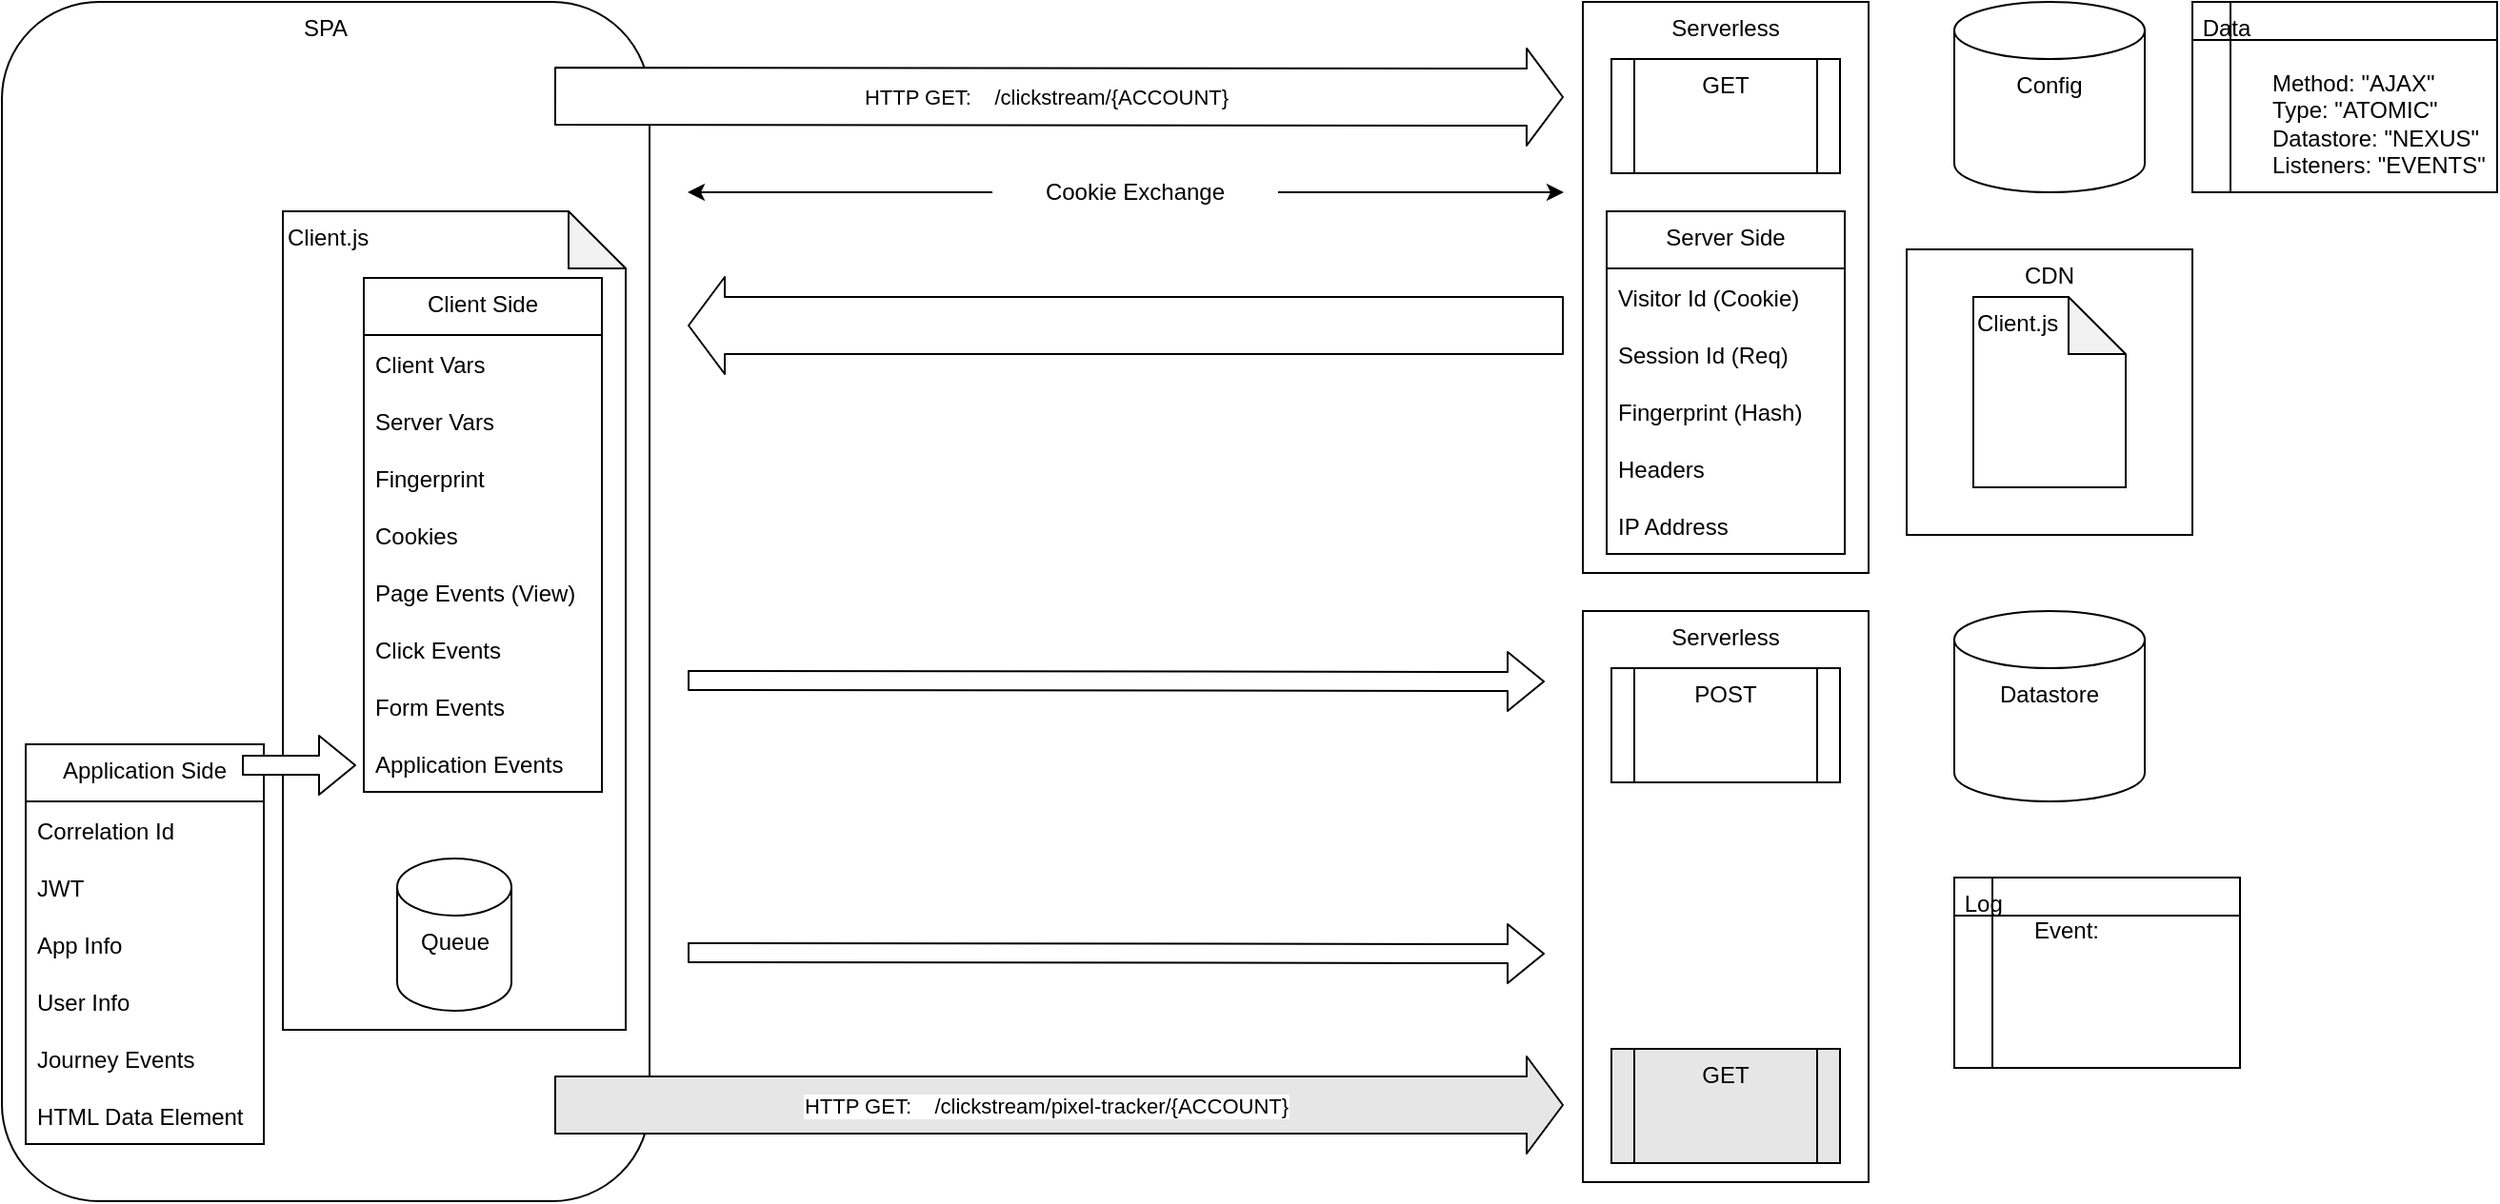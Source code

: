 <mxfile version="15.3.8" type="github">
  <diagram id="eAhy2NpeJ8kPdQk6M6c4" name="Page-1">
    <mxGraphModel dx="2404" dy="910" grid="1" gridSize="10" guides="1" tooltips="1" connect="1" arrows="1" fold="1" page="1" pageScale="1" pageWidth="850" pageHeight="1100" math="0" shadow="0">
      <root>
        <mxCell id="0" />
        <mxCell id="1" parent="0" />
        <mxCell id="rogJ5lGElAQyd50u1B-l-1" value="SPA" style="rounded=1;whiteSpace=wrap;html=1;verticalAlign=top;" vertex="1" parent="1">
          <mxGeometry x="-150" y="80" width="340" height="630" as="geometry" />
        </mxCell>
        <mxCell id="rogJ5lGElAQyd50u1B-l-2" value="Client.js" style="shape=note;whiteSpace=wrap;html=1;backgroundOutline=1;darkOpacity=0.05;verticalAlign=top;align=left;" vertex="1" parent="1">
          <mxGeometry x="-2.5" y="190" width="180" height="430" as="geometry" />
        </mxCell>
        <mxCell id="rogJ5lGElAQyd50u1B-l-4" value="Serverless" style="rounded=0;whiteSpace=wrap;html=1;verticalAlign=top;" vertex="1" parent="1">
          <mxGeometry x="680" y="80" width="150" height="300" as="geometry" />
        </mxCell>
        <mxCell id="rogJ5lGElAQyd50u1B-l-9" value="" style="shape=flexArrow;endArrow=classic;html=1;width=30;fillColor=default;" edge="1" parent="1">
          <mxGeometry width="50" height="50" relative="1" as="geometry">
            <mxPoint x="670" y="250" as="sourcePoint" />
            <mxPoint x="210" y="250" as="targetPoint" />
          </mxGeometry>
        </mxCell>
        <mxCell id="rogJ5lGElAQyd50u1B-l-11" value="CDN" style="rounded=0;whiteSpace=wrap;html=1;verticalAlign=top;" vertex="1" parent="1">
          <mxGeometry x="850" y="210" width="150" height="150" as="geometry" />
        </mxCell>
        <mxCell id="rogJ5lGElAQyd50u1B-l-12" value="GET" style="shape=process;whiteSpace=wrap;html=1;backgroundOutline=1;verticalAlign=top;" vertex="1" parent="1">
          <mxGeometry x="695" y="110" width="120" height="60" as="geometry" />
        </mxCell>
        <mxCell id="rogJ5lGElAQyd50u1B-l-13" value="" style="endArrow=classic;startArrow=none;html=1;" edge="1" parent="1" source="rogJ5lGElAQyd50u1B-l-14">
          <mxGeometry width="50" height="50" relative="1" as="geometry">
            <mxPoint x="210" y="180" as="sourcePoint" />
            <mxPoint x="670" y="180" as="targetPoint" />
          </mxGeometry>
        </mxCell>
        <mxCell id="rogJ5lGElAQyd50u1B-l-14" value="Cookie Exchange" style="text;html=1;strokeColor=none;fillColor=none;align=center;verticalAlign=middle;whiteSpace=wrap;rounded=0;" vertex="1" parent="1">
          <mxGeometry x="370" y="170" width="150" height="20" as="geometry" />
        </mxCell>
        <mxCell id="rogJ5lGElAQyd50u1B-l-15" value="" style="endArrow=none;startArrow=classic;html=1;" edge="1" parent="1" target="rogJ5lGElAQyd50u1B-l-14">
          <mxGeometry width="50" height="50" relative="1" as="geometry">
            <mxPoint x="210" y="180" as="sourcePoint" />
            <mxPoint x="670" y="180" as="targetPoint" />
          </mxGeometry>
        </mxCell>
        <mxCell id="rogJ5lGElAQyd50u1B-l-17" value="Config" style="shape=cylinder3;whiteSpace=wrap;html=1;boundedLbl=1;backgroundOutline=1;size=15;verticalAlign=top;" vertex="1" parent="1">
          <mxGeometry x="875" y="80" width="100" height="100" as="geometry" />
        </mxCell>
        <mxCell id="rogJ5lGElAQyd50u1B-l-19" value="Client.js" style="shape=note;whiteSpace=wrap;html=1;backgroundOutline=1;darkOpacity=0.05;verticalAlign=top;align=left;" vertex="1" parent="1">
          <mxGeometry x="885" y="235" width="80" height="100" as="geometry" />
        </mxCell>
        <mxCell id="rogJ5lGElAQyd50u1B-l-23" value="Serverless" style="rounded=0;whiteSpace=wrap;html=1;verticalAlign=top;" vertex="1" parent="1">
          <mxGeometry x="680" y="400" width="150" height="300" as="geometry" />
        </mxCell>
        <mxCell id="rogJ5lGElAQyd50u1B-l-21" value="POST" style="shape=process;whiteSpace=wrap;html=1;backgroundOutline=1;verticalAlign=top;" vertex="1" parent="1">
          <mxGeometry x="695" y="430" width="120" height="60" as="geometry" />
        </mxCell>
        <mxCell id="rogJ5lGElAQyd50u1B-l-24" value="Datastore" style="shape=cylinder3;whiteSpace=wrap;html=1;boundedLbl=1;backgroundOutline=1;size=15;verticalAlign=top;" vertex="1" parent="1">
          <mxGeometry x="875" y="400" width="100" height="100" as="geometry" />
        </mxCell>
        <mxCell id="rogJ5lGElAQyd50u1B-l-25" value="Server Side" style="swimlane;fontStyle=0;childLayout=stackLayout;horizontal=1;startSize=30;horizontalStack=0;resizeParent=1;resizeParentMax=0;resizeLast=0;collapsible=1;marginBottom=0;verticalAlign=top;" vertex="1" parent="1">
          <mxGeometry x="692.5" y="190" width="125" height="180" as="geometry">
            <mxRectangle x="692.5" y="190" width="50" height="30" as="alternateBounds" />
          </mxGeometry>
        </mxCell>
        <mxCell id="rogJ5lGElAQyd50u1B-l-26" value="Visitor Id (Cookie)" style="text;strokeColor=none;fillColor=none;align=left;verticalAlign=middle;spacingLeft=4;spacingRight=4;overflow=hidden;points=[[0,0.5],[1,0.5]];portConstraint=eastwest;rotatable=0;" vertex="1" parent="rogJ5lGElAQyd50u1B-l-25">
          <mxGeometry y="30" width="125" height="30" as="geometry" />
        </mxCell>
        <mxCell id="rogJ5lGElAQyd50u1B-l-27" value="Session Id (Req)" style="text;strokeColor=none;fillColor=none;align=left;verticalAlign=middle;spacingLeft=4;spacingRight=4;overflow=hidden;points=[[0,0.5],[1,0.5]];portConstraint=eastwest;rotatable=0;" vertex="1" parent="rogJ5lGElAQyd50u1B-l-25">
          <mxGeometry y="60" width="125" height="30" as="geometry" />
        </mxCell>
        <mxCell id="rogJ5lGElAQyd50u1B-l-28" value="Fingerprint (Hash)" style="text;strokeColor=none;fillColor=none;align=left;verticalAlign=middle;spacingLeft=4;spacingRight=4;overflow=hidden;points=[[0,0.5],[1,0.5]];portConstraint=eastwest;rotatable=0;" vertex="1" parent="rogJ5lGElAQyd50u1B-l-25">
          <mxGeometry y="90" width="125" height="30" as="geometry" />
        </mxCell>
        <mxCell id="rogJ5lGElAQyd50u1B-l-30" value="Headers" style="text;strokeColor=none;fillColor=none;align=left;verticalAlign=middle;spacingLeft=4;spacingRight=4;overflow=hidden;points=[[0,0.5],[1,0.5]];portConstraint=eastwest;rotatable=0;" vertex="1" parent="rogJ5lGElAQyd50u1B-l-25">
          <mxGeometry y="120" width="125" height="30" as="geometry" />
        </mxCell>
        <mxCell id="rogJ5lGElAQyd50u1B-l-31" value="IP Address" style="text;strokeColor=none;fillColor=none;align=left;verticalAlign=middle;spacingLeft=4;spacingRight=4;overflow=hidden;points=[[0,0.5],[1,0.5]];portConstraint=eastwest;rotatable=0;" vertex="1" parent="rogJ5lGElAQyd50u1B-l-25">
          <mxGeometry y="150" width="125" height="30" as="geometry" />
        </mxCell>
        <mxCell id="rogJ5lGElAQyd50u1B-l-32" value="Client Side" style="swimlane;fontStyle=0;childLayout=stackLayout;horizontal=1;startSize=30;horizontalStack=0;resizeParent=1;resizeParentMax=0;resizeLast=0;collapsible=1;marginBottom=0;verticalAlign=top;" vertex="1" parent="1">
          <mxGeometry x="40" y="225" width="125" height="270" as="geometry">
            <mxRectangle x="692.5" y="190" width="50" height="30" as="alternateBounds" />
          </mxGeometry>
        </mxCell>
        <mxCell id="rogJ5lGElAQyd50u1B-l-59" value="Client Vars" style="text;strokeColor=none;fillColor=none;align=left;verticalAlign=middle;spacingLeft=4;spacingRight=4;overflow=hidden;points=[[0,0.5],[1,0.5]];portConstraint=eastwest;rotatable=0;" vertex="1" parent="rogJ5lGElAQyd50u1B-l-32">
          <mxGeometry y="30" width="125" height="30" as="geometry" />
        </mxCell>
        <mxCell id="rogJ5lGElAQyd50u1B-l-48" value="Server Vars" style="text;strokeColor=none;fillColor=none;align=left;verticalAlign=middle;spacingLeft=4;spacingRight=4;overflow=hidden;points=[[0,0.5],[1,0.5]];portConstraint=eastwest;rotatable=0;" vertex="1" parent="rogJ5lGElAQyd50u1B-l-32">
          <mxGeometry y="60" width="125" height="30" as="geometry" />
        </mxCell>
        <mxCell id="rogJ5lGElAQyd50u1B-l-33" value="Fingerprint" style="text;strokeColor=none;fillColor=none;align=left;verticalAlign=middle;spacingLeft=4;spacingRight=4;overflow=hidden;points=[[0,0.5],[1,0.5]];portConstraint=eastwest;rotatable=0;" vertex="1" parent="rogJ5lGElAQyd50u1B-l-32">
          <mxGeometry y="90" width="125" height="30" as="geometry" />
        </mxCell>
        <mxCell id="rogJ5lGElAQyd50u1B-l-34" value="Cookies" style="text;strokeColor=none;fillColor=none;align=left;verticalAlign=middle;spacingLeft=4;spacingRight=4;overflow=hidden;points=[[0,0.5],[1,0.5]];portConstraint=eastwest;rotatable=0;" vertex="1" parent="rogJ5lGElAQyd50u1B-l-32">
          <mxGeometry y="120" width="125" height="30" as="geometry" />
        </mxCell>
        <mxCell id="rogJ5lGElAQyd50u1B-l-35" value="Page Events (View)" style="text;strokeColor=none;fillColor=none;align=left;verticalAlign=middle;spacingLeft=4;spacingRight=4;overflow=hidden;points=[[0,0.5],[1,0.5]];portConstraint=eastwest;rotatable=0;" vertex="1" parent="rogJ5lGElAQyd50u1B-l-32">
          <mxGeometry y="150" width="125" height="30" as="geometry" />
        </mxCell>
        <mxCell id="rogJ5lGElAQyd50u1B-l-36" value="Click Events" style="text;strokeColor=none;fillColor=none;align=left;verticalAlign=middle;spacingLeft=4;spacingRight=4;overflow=hidden;points=[[0,0.5],[1,0.5]];portConstraint=eastwest;rotatable=0;" vertex="1" parent="rogJ5lGElAQyd50u1B-l-32">
          <mxGeometry y="180" width="125" height="30" as="geometry" />
        </mxCell>
        <mxCell id="rogJ5lGElAQyd50u1B-l-37" value="Form Events" style="text;strokeColor=none;fillColor=none;align=left;verticalAlign=middle;spacingLeft=4;spacingRight=4;overflow=hidden;points=[[0,0.5],[1,0.5]];portConstraint=eastwest;rotatable=0;" vertex="1" parent="rogJ5lGElAQyd50u1B-l-32">
          <mxGeometry y="210" width="125" height="30" as="geometry" />
        </mxCell>
        <mxCell id="rogJ5lGElAQyd50u1B-l-58" value="Application Events" style="text;strokeColor=none;fillColor=none;align=left;verticalAlign=middle;spacingLeft=4;spacingRight=4;overflow=hidden;points=[[0,0.5],[1,0.5]];portConstraint=eastwest;rotatable=0;" vertex="1" parent="rogJ5lGElAQyd50u1B-l-32">
          <mxGeometry y="240" width="125" height="30" as="geometry" />
        </mxCell>
        <mxCell id="rogJ5lGElAQyd50u1B-l-38" value="Application Side" style="swimlane;fontStyle=0;childLayout=stackLayout;horizontal=1;startSize=30;horizontalStack=0;resizeParent=1;resizeParentMax=0;resizeLast=0;collapsible=1;marginBottom=0;verticalAlign=top;" vertex="1" parent="1">
          <mxGeometry x="-137.5" y="470" width="125" height="210" as="geometry">
            <mxRectangle x="692.5" y="190" width="50" height="30" as="alternateBounds" />
          </mxGeometry>
        </mxCell>
        <mxCell id="rogJ5lGElAQyd50u1B-l-68" value="Correlation Id" style="text;strokeColor=none;fillColor=none;align=left;verticalAlign=middle;spacingLeft=4;spacingRight=4;overflow=hidden;points=[[0,0.5],[1,0.5]];portConstraint=eastwest;rotatable=0;" vertex="1" parent="rogJ5lGElAQyd50u1B-l-38">
          <mxGeometry y="30" width="125" height="30" as="geometry" />
        </mxCell>
        <mxCell id="rogJ5lGElAQyd50u1B-l-47" value="JWT" style="text;strokeColor=none;fillColor=none;align=left;verticalAlign=middle;spacingLeft=4;spacingRight=4;overflow=hidden;points=[[0,0.5],[1,0.5]];portConstraint=eastwest;rotatable=0;" vertex="1" parent="rogJ5lGElAQyd50u1B-l-38">
          <mxGeometry y="60" width="125" height="30" as="geometry" />
        </mxCell>
        <mxCell id="rogJ5lGElAQyd50u1B-l-39" value="App Info" style="text;strokeColor=none;fillColor=none;align=left;verticalAlign=middle;spacingLeft=4;spacingRight=4;overflow=hidden;points=[[0,0.5],[1,0.5]];portConstraint=eastwest;rotatable=0;" vertex="1" parent="rogJ5lGElAQyd50u1B-l-38">
          <mxGeometry y="90" width="125" height="30" as="geometry" />
        </mxCell>
        <mxCell id="rogJ5lGElAQyd50u1B-l-40" value="User Info" style="text;strokeColor=none;fillColor=none;align=left;verticalAlign=middle;spacingLeft=4;spacingRight=4;overflow=hidden;points=[[0,0.5],[1,0.5]];portConstraint=eastwest;rotatable=0;" vertex="1" parent="rogJ5lGElAQyd50u1B-l-38">
          <mxGeometry y="120" width="125" height="30" as="geometry" />
        </mxCell>
        <mxCell id="rogJ5lGElAQyd50u1B-l-41" value="Journey Events" style="text;strokeColor=none;fillColor=none;align=left;verticalAlign=middle;spacingLeft=4;spacingRight=4;overflow=hidden;points=[[0,0.5],[1,0.5]];portConstraint=eastwest;rotatable=0;" vertex="1" parent="rogJ5lGElAQyd50u1B-l-38">
          <mxGeometry y="150" width="125" height="30" as="geometry" />
        </mxCell>
        <mxCell id="rogJ5lGElAQyd50u1B-l-66" value="HTML Data Element" style="text;strokeColor=none;fillColor=none;align=left;verticalAlign=middle;spacingLeft=4;spacingRight=4;overflow=hidden;points=[[0,0.5],[1,0.5]];portConstraint=eastwest;rotatable=0;" vertex="1" parent="rogJ5lGElAQyd50u1B-l-38">
          <mxGeometry y="180" width="125" height="30" as="geometry" />
        </mxCell>
        <mxCell id="rogJ5lGElAQyd50u1B-l-45" value="&lt;span style=&quot;white-space: pre&quot;&gt;	&lt;/span&gt;Data&lt;blockquote style=&quot;margin: 0 0 0 40px ; border: none ; padding: 0px&quot;&gt;&lt;br&gt;&lt;/blockquote&gt;&lt;blockquote style=&quot;margin: 0 0 0 40px ; border: none ; padding: 0px&quot;&gt;Method: &quot;AJAX&quot;&lt;/blockquote&gt;&lt;blockquote style=&quot;margin: 0 0 0 40px ; border: none ; padding: 0px&quot;&gt;Type: &quot;ATOMIC&quot;&lt;/blockquote&gt;&lt;blockquote style=&quot;margin: 0 0 0 40px ; border: none ; padding: 0px&quot;&gt;Datastore: &quot;NEXUS&quot;&lt;/blockquote&gt;&lt;blockquote style=&quot;margin: 0 0 0 40px ; border: none ; padding: 0px&quot;&gt;Listeners: &quot;EVENTS&quot;&lt;/blockquote&gt;" style="shape=internalStorage;whiteSpace=wrap;html=1;backgroundOutline=1;verticalAlign=top;align=left;" vertex="1" parent="1">
          <mxGeometry x="1000" y="80" width="160" height="100" as="geometry" />
        </mxCell>
        <mxCell id="rogJ5lGElAQyd50u1B-l-51" value="" style="shape=flexArrow;endArrow=classic;html=1;fillColor=default;" edge="1" parent="1">
          <mxGeometry width="50" height="50" relative="1" as="geometry">
            <mxPoint x="-24" y="481" as="sourcePoint" />
            <mxPoint x="36" y="481" as="targetPoint" />
          </mxGeometry>
        </mxCell>
        <mxCell id="rogJ5lGElAQyd50u1B-l-53" value="" style="shape=flexArrow;endArrow=classic;html=1;fillColor=default;" edge="1" parent="1">
          <mxGeometry width="50" height="50" relative="1" as="geometry">
            <mxPoint x="210" y="436.5" as="sourcePoint" />
            <mxPoint x="660" y="437" as="targetPoint" />
          </mxGeometry>
        </mxCell>
        <mxCell id="rogJ5lGElAQyd50u1B-l-54" value="" style="shape=flexArrow;endArrow=classic;html=1;fillColor=default;" edge="1" parent="1">
          <mxGeometry width="50" height="50" relative="1" as="geometry">
            <mxPoint x="210" y="579.5" as="sourcePoint" />
            <mxPoint x="660" y="580" as="targetPoint" />
          </mxGeometry>
        </mxCell>
        <mxCell id="rogJ5lGElAQyd50u1B-l-55" value="Queue" style="shape=cylinder3;whiteSpace=wrap;html=1;boundedLbl=1;backgroundOutline=1;size=15;verticalAlign=top;" vertex="1" parent="1">
          <mxGeometry x="57.5" y="530" width="60" height="80" as="geometry" />
        </mxCell>
        <mxCell id="rogJ5lGElAQyd50u1B-l-60" value="" style="shape=flexArrow;endArrow=classic;html=1;width=30;fillColor=#E6E6E6;" edge="1" parent="1">
          <mxGeometry width="50" height="50" relative="1" as="geometry">
            <mxPoint x="140" y="659.5" as="sourcePoint" />
            <mxPoint x="670" y="659.5" as="targetPoint" />
          </mxGeometry>
        </mxCell>
        <mxCell id="rogJ5lGElAQyd50u1B-l-61" value="HTTP GET:&amp;nbsp; &amp;nbsp; /clickstream/pixel-tracker/{ACCOUNT}" style="edgeLabel;html=1;align=center;verticalAlign=middle;resizable=0;points=[];" vertex="1" connectable="0" parent="rogJ5lGElAQyd50u1B-l-60">
          <mxGeometry x="0.077" y="-2" relative="1" as="geometry">
            <mxPoint x="-28" y="-2" as="offset" />
          </mxGeometry>
        </mxCell>
        <mxCell id="rogJ5lGElAQyd50u1B-l-62" value="" style="shape=flexArrow;endArrow=classic;html=1;width=30;fillColor=default;" edge="1" parent="1">
          <mxGeometry width="50" height="50" relative="1" as="geometry">
            <mxPoint x="140" y="129.5" as="sourcePoint" />
            <mxPoint x="670" y="130" as="targetPoint" />
          </mxGeometry>
        </mxCell>
        <mxCell id="rogJ5lGElAQyd50u1B-l-63" value="HTTP GET:&amp;nbsp; &amp;nbsp; /clickstream/{ACCOUNT}" style="edgeLabel;html=1;align=center;verticalAlign=middle;resizable=0;points=[];" vertex="1" connectable="0" parent="rogJ5lGElAQyd50u1B-l-62">
          <mxGeometry x="0.077" y="-2" relative="1" as="geometry">
            <mxPoint x="-28" y="-2" as="offset" />
          </mxGeometry>
        </mxCell>
        <mxCell id="rogJ5lGElAQyd50u1B-l-64" value="&lt;span style=&quot;white-space: pre&quot;&gt;	&lt;/span&gt;Log&lt;br&gt;&lt;blockquote style=&quot;margin: 0 0 0 40px ; border: none ; padding: 0px&quot;&gt;Event:&lt;/blockquote&gt;" style="shape=internalStorage;whiteSpace=wrap;html=1;backgroundOutline=1;verticalAlign=top;align=left;" vertex="1" parent="1">
          <mxGeometry x="875" y="540" width="150" height="100" as="geometry" />
        </mxCell>
        <mxCell id="rogJ5lGElAQyd50u1B-l-65" value="GET" style="shape=process;whiteSpace=wrap;html=1;backgroundOutline=1;verticalAlign=top;fillColor=#E6E6E6;" vertex="1" parent="1">
          <mxGeometry x="695" y="630" width="120" height="60" as="geometry" />
        </mxCell>
      </root>
    </mxGraphModel>
  </diagram>
</mxfile>
